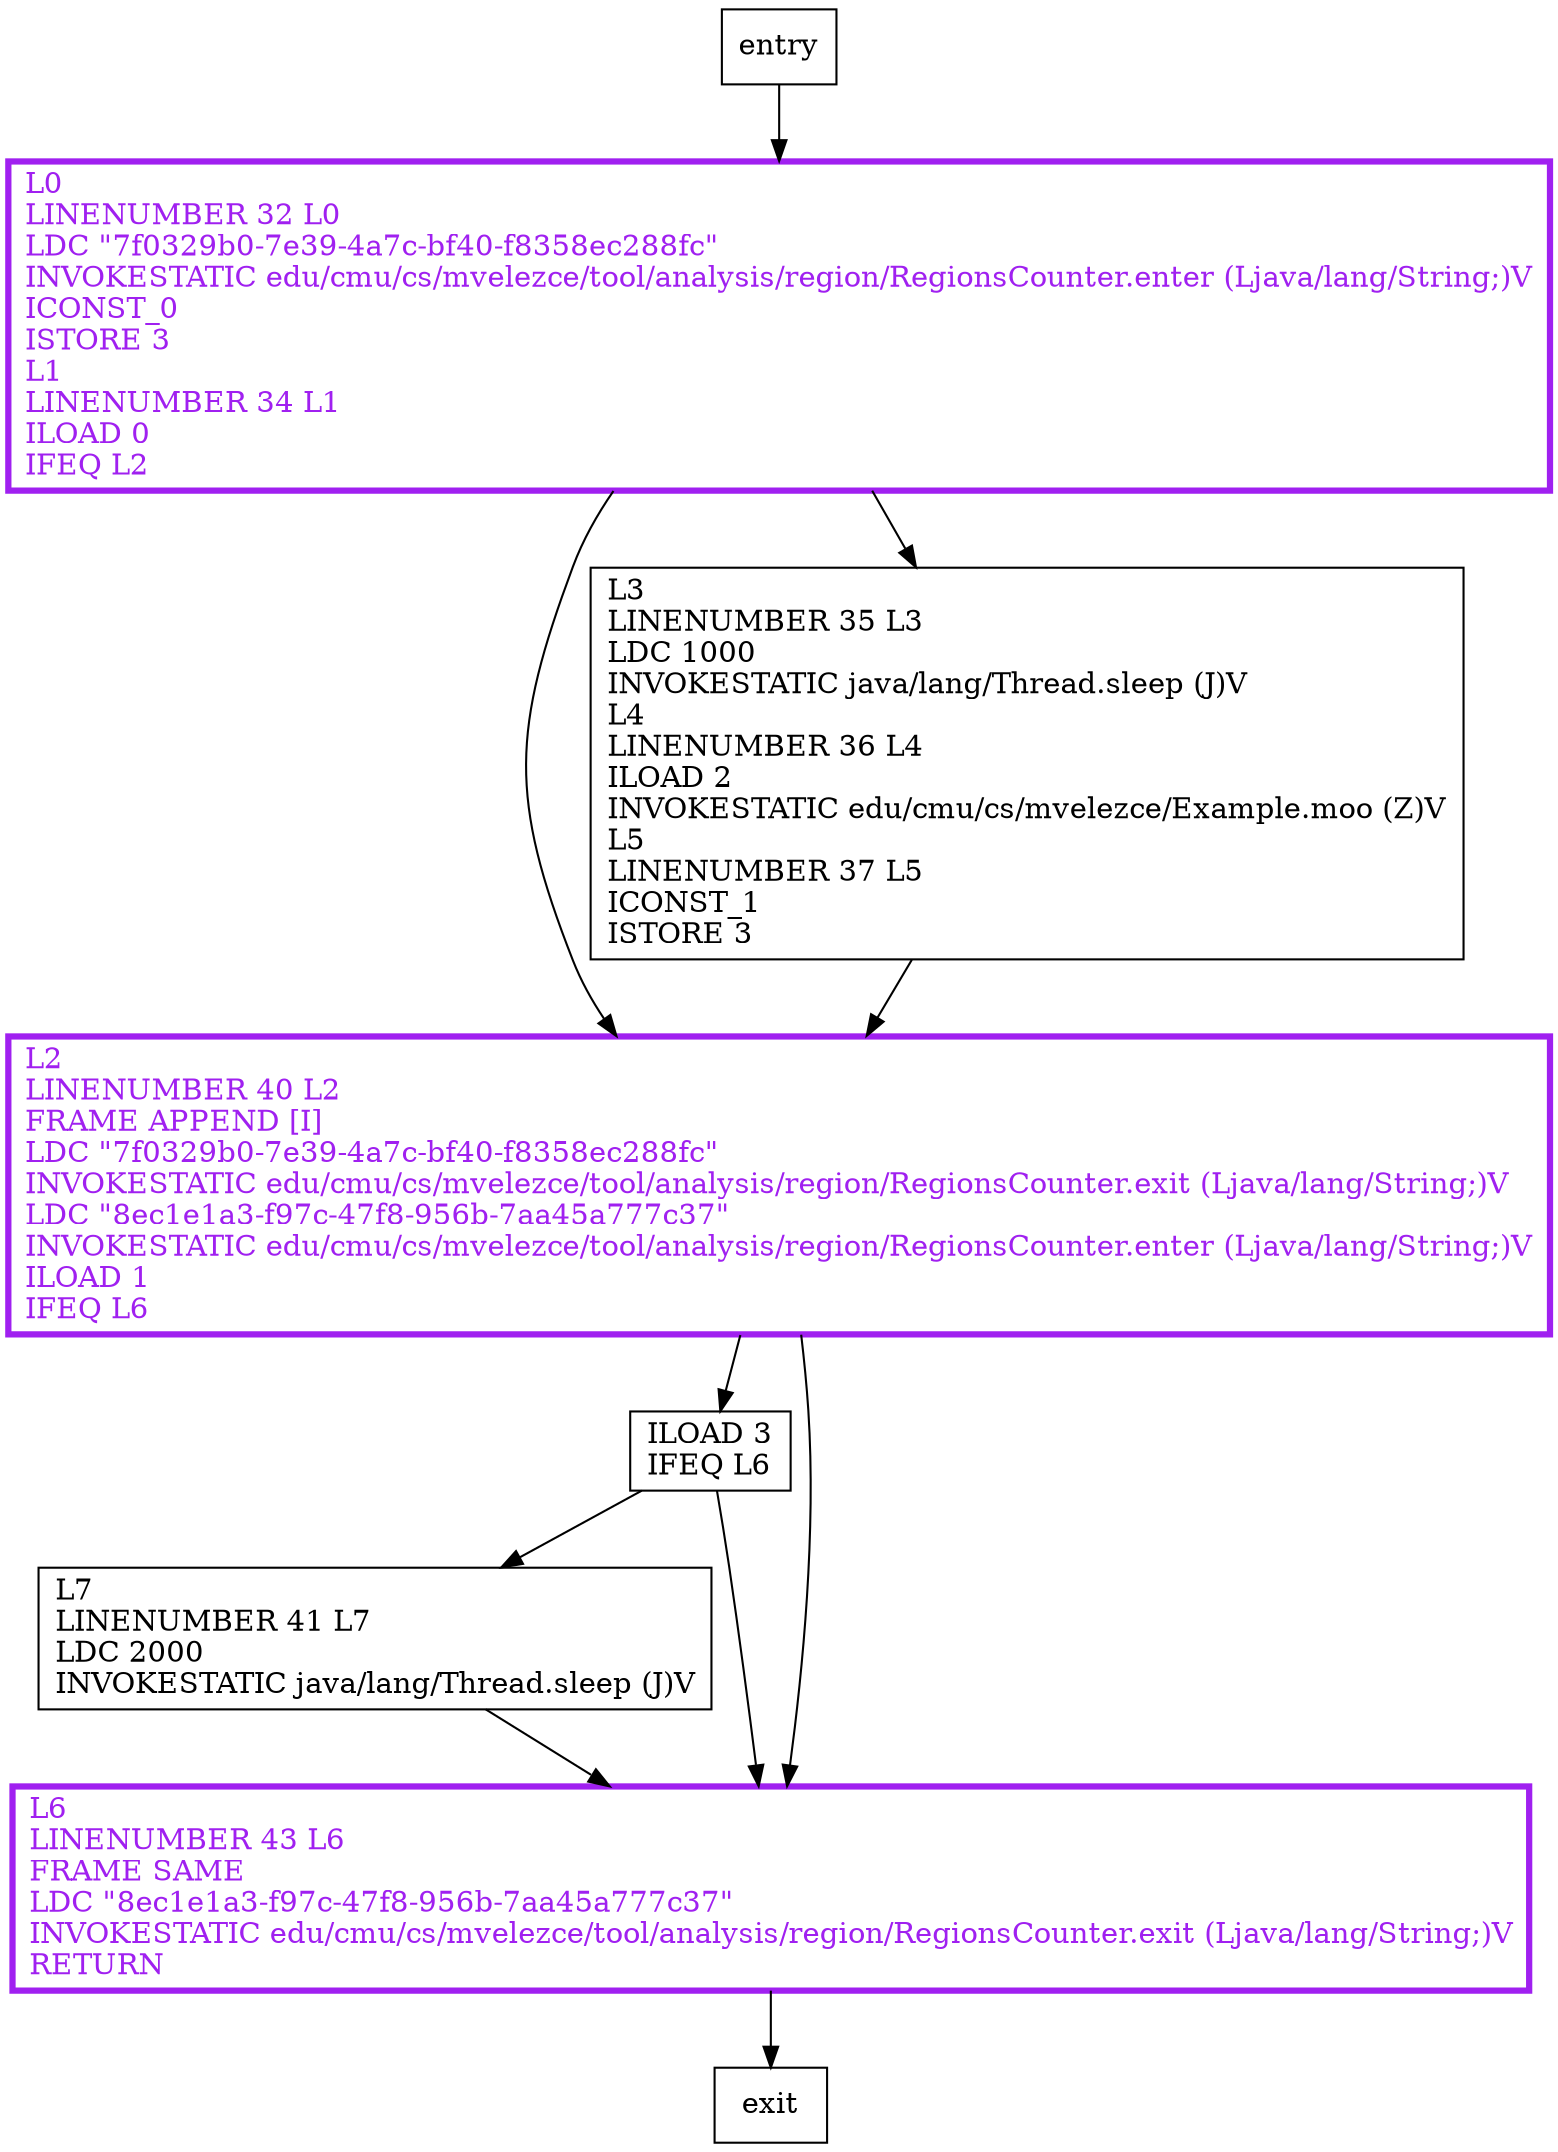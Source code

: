 digraph foo {
node [shape=record];
1406763631 [label="L0\lLINENUMBER 32 L0\lLDC \"7f0329b0-7e39-4a7c-bf40-f8358ec288fc\"\lINVOKESTATIC edu/cmu/cs/mvelezce/tool/analysis/region/RegionsCounter.enter (Ljava/lang/String;)V\lICONST_0\lISTORE 3\lL1\lLINENUMBER 34 L1\lILOAD 0\lIFEQ L2\l"];
512029640 [label="L2\lLINENUMBER 40 L2\lFRAME APPEND [I]\lLDC \"7f0329b0-7e39-4a7c-bf40-f8358ec288fc\"\lINVOKESTATIC edu/cmu/cs/mvelezce/tool/analysis/region/RegionsCounter.exit (Ljava/lang/String;)V\lLDC \"8ec1e1a3-f97c-47f8-956b-7aa45a777c37\"\lINVOKESTATIC edu/cmu/cs/mvelezce/tool/analysis/region/RegionsCounter.enter (Ljava/lang/String;)V\lILOAD 1\lIFEQ L6\l"];
1566200241 [label="L7\lLINENUMBER 41 L7\lLDC 2000\lINVOKESTATIC java/lang/Thread.sleep (J)V\l"];
1694102613 [label="ILOAD 3\lIFEQ L6\l"];
2066533285 [label="L6\lLINENUMBER 43 L6\lFRAME SAME\lLDC \"8ec1e1a3-f97c-47f8-956b-7aa45a777c37\"\lINVOKESTATIC edu/cmu/cs/mvelezce/tool/analysis/region/RegionsCounter.exit (Ljava/lang/String;)V\lRETURN\l"];
1599728268 [label="L3\lLINENUMBER 35 L3\lLDC 1000\lINVOKESTATIC java/lang/Thread.sleep (J)V\lL4\lLINENUMBER 36 L4\lILOAD 2\lINVOKESTATIC edu/cmu/cs/mvelezce/Example.moo (Z)V\lL5\lLINENUMBER 37 L5\lICONST_1\lISTORE 3\l"];
entry;
exit;
1406763631 -> 512029640;
1406763631 -> 1599728268;
entry -> 1406763631;
512029640 -> 1694102613;
512029640 -> 2066533285;
1566200241 -> 2066533285;
1694102613 -> 1566200241;
1694102613 -> 2066533285;
2066533285 -> exit;
1599728268 -> 512029640;
1406763631[fontcolor="purple", penwidth=3, color="purple"];
512029640[fontcolor="purple", penwidth=3, color="purple"];
2066533285[fontcolor="purple", penwidth=3, color="purple"];
}

